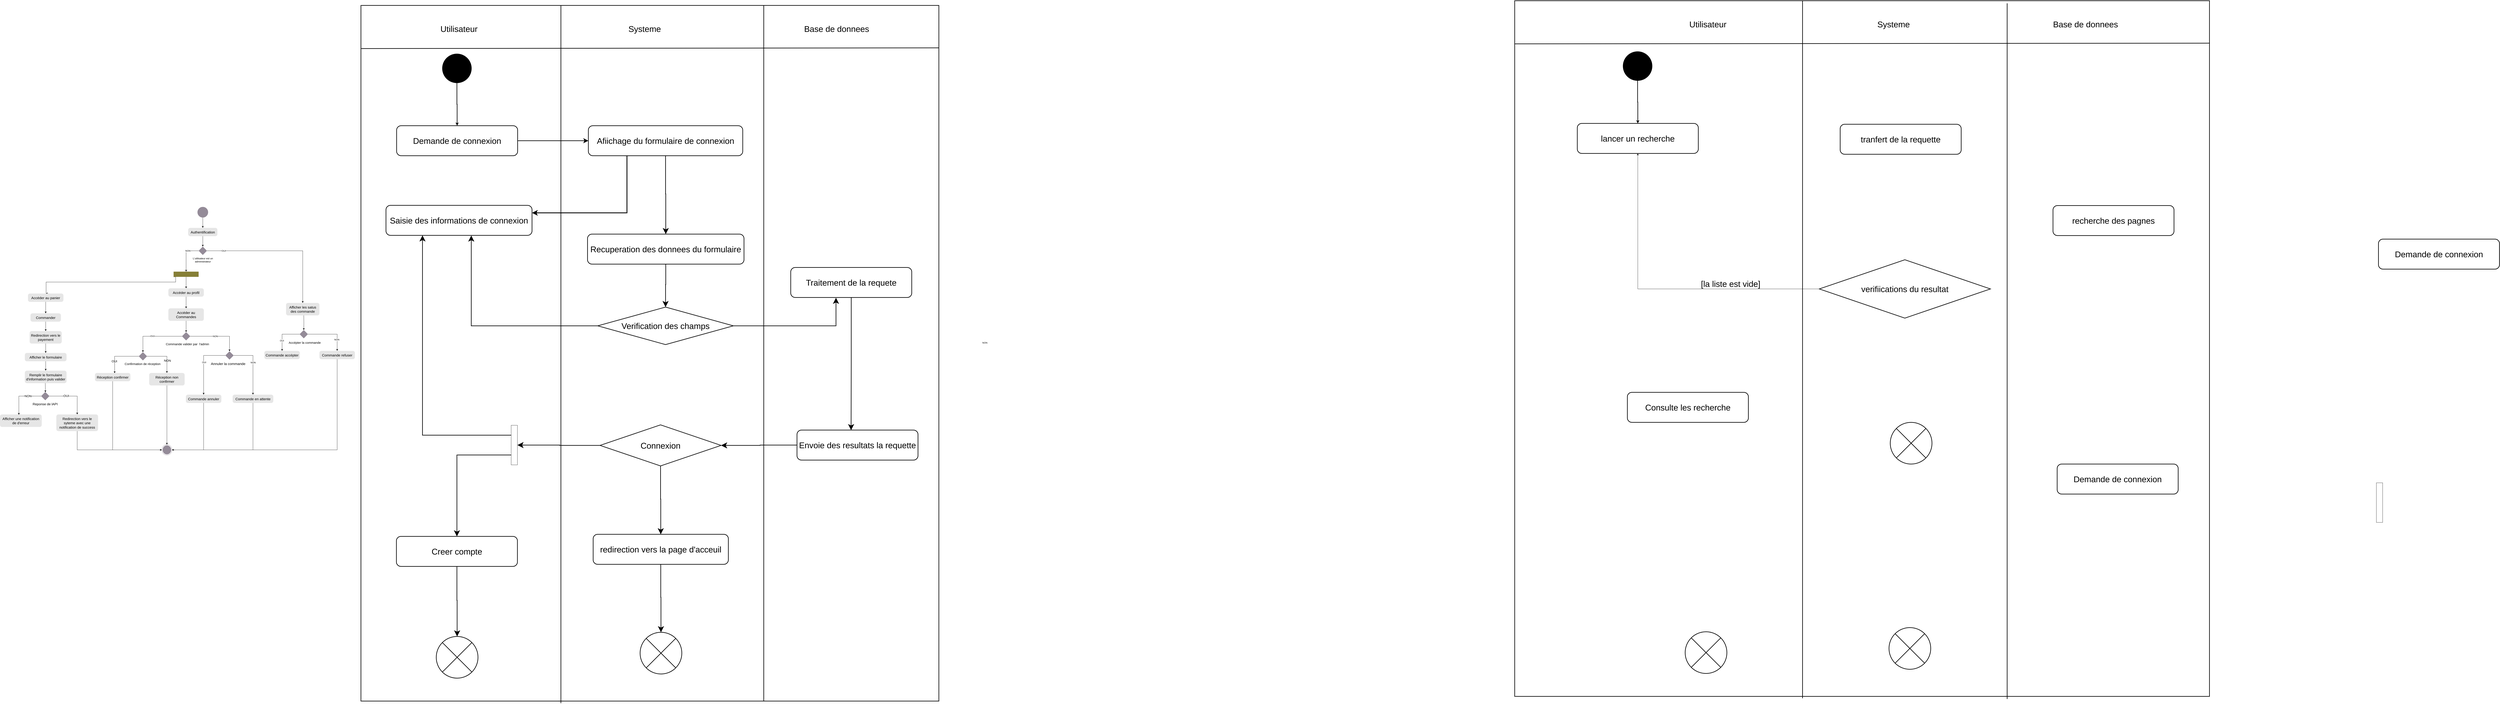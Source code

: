<mxfile version="21.6.9" type="github">
  <diagram name="Page-1" id="dtMkvV5HG_kAokSsGvkS">
    <mxGraphModel dx="9886" dy="3443" grid="1" gridSize="10" guides="1" tooltips="1" connect="1" arrows="1" fold="1" page="1" pageScale="1" pageWidth="827" pageHeight="1169" math="0" shadow="0">
      <root>
        <mxCell id="0" />
        <mxCell id="1" parent="0" />
        <mxCell id="PqpOmXqPzJoeUcGZdCaw-75" value="" style="rounded=0;whiteSpace=wrap;html=1;strokeWidth=3;" vertex="1" parent="1">
          <mxGeometry x="1890" y="-1072.5" width="3330" height="3337" as="geometry" />
        </mxCell>
        <mxCell id="SN-OoBPxkU3_RAz1DeaD-6" style="edgeStyle=orthogonalEdgeStyle;rounded=0;orthogonalLoop=1;jettySize=auto;html=1;entryX=0.5;entryY=0;entryDx=0;entryDy=0;" parent="1" source="SN-OoBPxkU3_RAz1DeaD-1" target="SN-OoBPxkU3_RAz1DeaD-2" edge="1">
          <mxGeometry relative="1" as="geometry" />
        </mxCell>
        <mxCell id="SN-OoBPxkU3_RAz1DeaD-1" value="" style="ellipse;fillColor=strokeColor;html=1;strokeColor=#948b98;" parent="1" vertex="1">
          <mxGeometry x="-4423" y="-83" width="50" height="50" as="geometry" />
        </mxCell>
        <mxCell id="SN-OoBPxkU3_RAz1DeaD-7" style="edgeStyle=orthogonalEdgeStyle;rounded=0;orthogonalLoop=1;jettySize=auto;html=1;exitX=0.5;exitY=1;exitDx=0;exitDy=0;entryX=0.5;entryY=0;entryDx=0;entryDy=0;" parent="1" source="SN-OoBPxkU3_RAz1DeaD-2" target="SN-OoBPxkU3_RAz1DeaD-3" edge="1">
          <mxGeometry relative="1" as="geometry" />
        </mxCell>
        <mxCell id="SN-OoBPxkU3_RAz1DeaD-2" value="&lt;font style=&quot;font-size: 17px;&quot;&gt;Authentification&lt;/font&gt;" style="html=1;align=center;verticalAlign=top;rounded=1;absoluteArcSize=1;arcSize=20;dashed=0;whiteSpace=wrap;flipV=0;flipH=1;spacingTop=5;fontSize=17;fontStyle=0;fillColor=#E6E6E6;strokeColor=none;" parent="1" vertex="1">
          <mxGeometry x="-4468" y="17" width="140" height="40" as="geometry" />
        </mxCell>
        <mxCell id="SN-OoBPxkU3_RAz1DeaD-5" style="edgeStyle=orthogonalEdgeStyle;rounded=0;orthogonalLoop=1;jettySize=auto;html=1;exitX=1;exitY=0.5;exitDx=0;exitDy=0;entryX=0.5;entryY=0;entryDx=0;entryDy=0;" parent="1" source="SN-OoBPxkU3_RAz1DeaD-3" target="SN-OoBPxkU3_RAz1DeaD-4" edge="1">
          <mxGeometry relative="1" as="geometry">
            <Array as="points">
              <mxPoint x="-3919" y="127" />
            </Array>
          </mxGeometry>
        </mxCell>
        <mxCell id="SN-OoBPxkU3_RAz1DeaD-85" value="OUI" style="edgeLabel;html=1;align=center;verticalAlign=middle;resizable=0;points=[];" parent="SN-OoBPxkU3_RAz1DeaD-5" vertex="1" connectable="0">
          <mxGeometry x="-0.774" relative="1" as="geometry">
            <mxPoint as="offset" />
          </mxGeometry>
        </mxCell>
        <mxCell id="SN-OoBPxkU3_RAz1DeaD-9" style="edgeStyle=orthogonalEdgeStyle;rounded=0;orthogonalLoop=1;jettySize=auto;html=1;exitX=0;exitY=0.5;exitDx=0;exitDy=0;entryX=0.5;entryY=0;entryDx=0;entryDy=0;" parent="1" source="SN-OoBPxkU3_RAz1DeaD-3" target="SN-OoBPxkU3_RAz1DeaD-8" edge="1">
          <mxGeometry relative="1" as="geometry" />
        </mxCell>
        <mxCell id="SN-OoBPxkU3_RAz1DeaD-86" value="NON" style="edgeLabel;html=1;align=center;verticalAlign=middle;resizable=0;points=[];" parent="SN-OoBPxkU3_RAz1DeaD-9" vertex="1" connectable="0">
          <mxGeometry x="-0.345" relative="1" as="geometry">
            <mxPoint as="offset" />
          </mxGeometry>
        </mxCell>
        <mxCell id="SN-OoBPxkU3_RAz1DeaD-3" value="" style="rhombus;fillColor=#948b98;strokeColor=none;" parent="1" vertex="1">
          <mxGeometry x="-4418" y="107" width="40" height="40" as="geometry" />
        </mxCell>
        <mxCell id="SN-OoBPxkU3_RAz1DeaD-4" value="&lt;font style=&quot;font-size: 17px;&quot;&gt;Afficher les satus des commande&lt;/font&gt;" style="html=1;align=center;verticalAlign=top;rounded=1;absoluteArcSize=1;arcSize=20;dashed=0;whiteSpace=wrap;flipV=0;flipH=1;spacingTop=5;fontSize=17;fontStyle=0;fillColor=#E6E6E6;strokeColor=none;" parent="1" vertex="1">
          <mxGeometry x="-3999" y="377" width="160" height="60" as="geometry" />
        </mxCell>
        <mxCell id="SN-OoBPxkU3_RAz1DeaD-14" style="edgeStyle=orthogonalEdgeStyle;rounded=0;orthogonalLoop=1;jettySize=auto;html=1;exitX=0;exitY=1;exitDx=0;exitDy=0;" parent="1" source="SN-OoBPxkU3_RAz1DeaD-8" edge="1">
          <mxGeometry relative="1" as="geometry">
            <mxPoint x="-5150" y="332" as="targetPoint" />
            <mxPoint x="-4640.76" y="251.475" as="sourcePoint" />
            <Array as="points">
              <mxPoint x="-4528" y="252" />
              <mxPoint x="-4528" y="277" />
              <mxPoint x="-5149" y="277" />
              <mxPoint x="-5149" y="332" />
            </Array>
          </mxGeometry>
        </mxCell>
        <mxCell id="SN-OoBPxkU3_RAz1DeaD-49" style="edgeStyle=orthogonalEdgeStyle;rounded=0;orthogonalLoop=1;jettySize=auto;html=1;exitX=0.5;exitY=1;exitDx=0;exitDy=0;" parent="1" source="SN-OoBPxkU3_RAz1DeaD-8" target="SN-OoBPxkU3_RAz1DeaD-24" edge="1">
          <mxGeometry relative="1" as="geometry" />
        </mxCell>
        <mxCell id="SN-OoBPxkU3_RAz1DeaD-8" value="" style="rounded=0;whiteSpace=wrap;html=1;fillColor=#867f37;strokeColor=none;" parent="1" vertex="1">
          <mxGeometry x="-4538" y="227" width="120" height="25" as="geometry" />
        </mxCell>
        <mxCell id="SN-OoBPxkU3_RAz1DeaD-13" value="L&#39;utilisateur est un&lt;br&gt;administrateur" style="text;html=1;align=center;verticalAlign=middle;resizable=0;points=[];autosize=1;strokeColor=none;fillColor=none;" parent="1" vertex="1">
          <mxGeometry x="-4458" y="151" width="120" height="40" as="geometry" />
        </mxCell>
        <mxCell id="SN-OoBPxkU3_RAz1DeaD-42" style="edgeStyle=orthogonalEdgeStyle;rounded=0;orthogonalLoop=1;jettySize=auto;html=1;exitX=0.5;exitY=1;exitDx=0;exitDy=0;entryX=0.5;entryY=0;entryDx=0;entryDy=0;" parent="1" source="SN-OoBPxkU3_RAz1DeaD-15" target="SN-OoBPxkU3_RAz1DeaD-16" edge="1">
          <mxGeometry relative="1" as="geometry" />
        </mxCell>
        <mxCell id="SN-OoBPxkU3_RAz1DeaD-15" value="&lt;font style=&quot;font-size: 17px;&quot;&gt;Acc&lt;/font&gt;éder au panier" style="html=1;align=center;verticalAlign=top;rounded=1;absoluteArcSize=1;arcSize=20;dashed=0;whiteSpace=wrap;flipV=0;flipH=1;spacingTop=5;fontSize=17;fontStyle=0;fillColor=#E6E6E6;strokeColor=none;" parent="1" vertex="1">
          <mxGeometry x="-5236" y="332" width="170" height="40" as="geometry" />
        </mxCell>
        <mxCell id="SN-OoBPxkU3_RAz1DeaD-43" style="edgeStyle=orthogonalEdgeStyle;rounded=0;orthogonalLoop=1;jettySize=auto;html=1;exitX=0.5;exitY=1;exitDx=0;exitDy=0;entryX=0.5;entryY=0;entryDx=0;entryDy=0;" parent="1" source="SN-OoBPxkU3_RAz1DeaD-16" target="SN-OoBPxkU3_RAz1DeaD-17" edge="1">
          <mxGeometry relative="1" as="geometry" />
        </mxCell>
        <mxCell id="SN-OoBPxkU3_RAz1DeaD-16" value="Commander" style="html=1;align=center;verticalAlign=top;rounded=1;absoluteArcSize=1;arcSize=20;dashed=0;whiteSpace=wrap;flipV=0;flipH=1;spacingTop=5;fontSize=17;fontStyle=0;fillColor=#E6E6E6;strokeColor=none;" parent="1" vertex="1">
          <mxGeometry x="-5224" y="427" width="146" height="40" as="geometry" />
        </mxCell>
        <mxCell id="SN-OoBPxkU3_RAz1DeaD-44" style="edgeStyle=orthogonalEdgeStyle;rounded=0;orthogonalLoop=1;jettySize=auto;html=1;exitX=0.5;exitY=1;exitDx=0;exitDy=0;entryX=0.5;entryY=0;entryDx=0;entryDy=0;" parent="1" source="SN-OoBPxkU3_RAz1DeaD-17" target="SN-OoBPxkU3_RAz1DeaD-18" edge="1">
          <mxGeometry relative="1" as="geometry" />
        </mxCell>
        <mxCell id="SN-OoBPxkU3_RAz1DeaD-17" value="Redirection vers le payement" style="html=1;align=center;verticalAlign=top;rounded=1;absoluteArcSize=1;arcSize=20;dashed=0;whiteSpace=wrap;flipV=0;flipH=1;spacingTop=5;fontSize=17;fontStyle=0;fillColor=#E6E6E6;strokeColor=none;" parent="1" vertex="1">
          <mxGeometry x="-5228" y="512" width="154" height="60" as="geometry" />
        </mxCell>
        <mxCell id="SN-OoBPxkU3_RAz1DeaD-45" style="edgeStyle=orthogonalEdgeStyle;rounded=0;orthogonalLoop=1;jettySize=auto;html=1;exitX=0.5;exitY=1;exitDx=0;exitDy=0;entryX=0.5;entryY=0;entryDx=0;entryDy=0;" parent="1" source="SN-OoBPxkU3_RAz1DeaD-18" target="SN-OoBPxkU3_RAz1DeaD-19" edge="1">
          <mxGeometry relative="1" as="geometry" />
        </mxCell>
        <mxCell id="SN-OoBPxkU3_RAz1DeaD-18" value="Afficher le formulaire" style="html=1;align=center;verticalAlign=top;rounded=1;absoluteArcSize=1;arcSize=20;dashed=0;whiteSpace=wrap;flipV=0;flipH=1;spacingTop=5;fontSize=17;fontStyle=0;fillColor=#E6E6E6;strokeColor=none;" parent="1" vertex="1">
          <mxGeometry x="-5251" y="617" width="200" height="40" as="geometry" />
        </mxCell>
        <mxCell id="SN-OoBPxkU3_RAz1DeaD-46" style="edgeStyle=orthogonalEdgeStyle;rounded=0;orthogonalLoop=1;jettySize=auto;html=1;exitX=0.5;exitY=1;exitDx=0;exitDy=0;" parent="1" edge="1">
          <mxGeometry relative="1" as="geometry">
            <mxPoint x="-5152.545" y="805.394" as="targetPoint" />
            <mxPoint x="-5153" y="762" as="sourcePoint" />
          </mxGeometry>
        </mxCell>
        <mxCell id="SN-OoBPxkU3_RAz1DeaD-19" value="Remplir le formulaire d&#39;information puis valider" style="html=1;align=center;verticalAlign=top;rounded=1;absoluteArcSize=1;arcSize=20;dashed=0;whiteSpace=wrap;flipV=0;flipH=1;spacingTop=5;fontSize=17;fontStyle=0;fillColor=#E6E6E6;strokeColor=none;" parent="1" vertex="1">
          <mxGeometry x="-5251" y="702" width="200" height="60" as="geometry" />
        </mxCell>
        <mxCell id="SN-OoBPxkU3_RAz1DeaD-20" value="Afficher une notification de d&#39;erreur" style="html=1;align=center;verticalAlign=top;rounded=1;absoluteArcSize=1;arcSize=20;dashed=0;whiteSpace=wrap;flipV=0;flipH=1;spacingTop=5;fontSize=17;fontStyle=0;fillColor=#E6E6E6;strokeColor=none;" parent="1" vertex="1">
          <mxGeometry x="-5370" y="912" width="200" height="60" as="geometry" />
        </mxCell>
        <mxCell id="SN-OoBPxkU3_RAz1DeaD-47" style="edgeStyle=orthogonalEdgeStyle;rounded=0;orthogonalLoop=1;jettySize=auto;html=1;exitX=0;exitY=0.5;exitDx=0;exitDy=0;entryX=0.548;entryY=0.028;entryDx=0;entryDy=0;entryPerimeter=0;" parent="1" source="SN-OoBPxkU3_RAz1DeaD-21" target="SN-OoBPxkU3_RAz1DeaD-20" edge="1">
          <mxGeometry relative="1" as="geometry" />
        </mxCell>
        <mxCell id="SN-OoBPxkU3_RAz1DeaD-48" style="edgeStyle=orthogonalEdgeStyle;rounded=0;orthogonalLoop=1;jettySize=auto;html=1;exitX=1;exitY=0.5;exitDx=0;exitDy=0;entryX=0.5;entryY=0;entryDx=0;entryDy=0;" parent="1" source="SN-OoBPxkU3_RAz1DeaD-21" target="SN-OoBPxkU3_RAz1DeaD-22" edge="1">
          <mxGeometry relative="1" as="geometry" />
        </mxCell>
        <mxCell id="SN-OoBPxkU3_RAz1DeaD-73" value="&lt;font style=&quot;font-size: 15px;&quot;&gt;OUI&lt;/font&gt;" style="edgeLabel;html=1;align=center;verticalAlign=middle;resizable=0;points=[];" parent="SN-OoBPxkU3_RAz1DeaD-48" vertex="1" connectable="0">
          <mxGeometry x="-0.298" y="3" relative="1" as="geometry">
            <mxPoint x="2" y="1" as="offset" />
          </mxGeometry>
        </mxCell>
        <mxCell id="SN-OoBPxkU3_RAz1DeaD-74" value="&lt;span style=&quot;font-size: 15px;&quot;&gt;NON&lt;/span&gt;" style="edgeLabel;html=1;align=center;verticalAlign=middle;resizable=0;points=[];" parent="SN-OoBPxkU3_RAz1DeaD-48" vertex="1" connectable="0">
          <mxGeometry x="-0.298" y="3" relative="1" as="geometry">
            <mxPoint x="-181" y="2" as="offset" />
          </mxGeometry>
        </mxCell>
        <mxCell id="SN-OoBPxkU3_RAz1DeaD-76" value="&lt;font style=&quot;font-size: 15px;&quot;&gt;OUI&lt;/font&gt;" style="edgeLabel;html=1;align=center;verticalAlign=middle;resizable=0;points=[];" parent="SN-OoBPxkU3_RAz1DeaD-48" vertex="1" connectable="0">
          <mxGeometry x="-0.298" y="3" relative="1" as="geometry">
            <mxPoint x="233" y="-165" as="offset" />
          </mxGeometry>
        </mxCell>
        <mxCell id="SN-OoBPxkU3_RAz1DeaD-77" value="&lt;font style=&quot;font-size: 15px;&quot;&gt;NON&lt;/font&gt;" style="edgeLabel;html=1;align=center;verticalAlign=middle;resizable=0;points=[];" parent="SN-OoBPxkU3_RAz1DeaD-48" vertex="1" connectable="0">
          <mxGeometry x="-0.298" y="3" relative="1" as="geometry">
            <mxPoint x="487" y="-168" as="offset" />
          </mxGeometry>
        </mxCell>
        <mxCell id="SN-OoBPxkU3_RAz1DeaD-21" value="" style="rhombus;fillColor=#948b98;strokeColor=none;" parent="1" vertex="1">
          <mxGeometry x="-5173" y="804" width="40" height="40" as="geometry" />
        </mxCell>
        <mxCell id="SN-OoBPxkU3_RAz1DeaD-71" style="edgeStyle=orthogonalEdgeStyle;rounded=0;orthogonalLoop=1;jettySize=auto;html=1;exitX=0.5;exitY=1;exitDx=0;exitDy=0;entryX=0;entryY=0.5;entryDx=0;entryDy=0;" parent="1" source="SN-OoBPxkU3_RAz1DeaD-22" target="SN-OoBPxkU3_RAz1DeaD-62" edge="1">
          <mxGeometry relative="1" as="geometry" />
        </mxCell>
        <mxCell id="SN-OoBPxkU3_RAz1DeaD-22" value="Redirection vers le syteme avec une notification de success" style="html=1;align=center;verticalAlign=top;rounded=1;absoluteArcSize=1;arcSize=20;dashed=0;whiteSpace=wrap;flipV=0;flipH=1;spacingTop=5;fontSize=17;fontStyle=0;fillColor=#E6E6E6;strokeColor=none;" parent="1" vertex="1">
          <mxGeometry x="-5100" y="912" width="200" height="80" as="geometry" />
        </mxCell>
        <mxCell id="SN-OoBPxkU3_RAz1DeaD-50" style="edgeStyle=orthogonalEdgeStyle;rounded=0;orthogonalLoop=1;jettySize=auto;html=1;exitX=0.5;exitY=1;exitDx=0;exitDy=0;entryX=0.5;entryY=0;entryDx=0;entryDy=0;" parent="1" source="SN-OoBPxkU3_RAz1DeaD-24" target="SN-OoBPxkU3_RAz1DeaD-26" edge="1">
          <mxGeometry relative="1" as="geometry" />
        </mxCell>
        <mxCell id="SN-OoBPxkU3_RAz1DeaD-24" value="&lt;font style=&quot;font-size: 17px;&quot;&gt;Acc&lt;/font&gt;éder au profil" style="html=1;align=center;verticalAlign=top;rounded=1;absoluteArcSize=1;arcSize=20;dashed=0;whiteSpace=wrap;flipV=0;flipH=1;spacingTop=5;fontSize=17;fontStyle=0;fillColor=#E6E6E6;strokeColor=none;" parent="1" vertex="1">
          <mxGeometry x="-4563" y="307" width="170" height="40" as="geometry" />
        </mxCell>
        <mxCell id="SN-OoBPxkU3_RAz1DeaD-51" style="edgeStyle=orthogonalEdgeStyle;rounded=0;orthogonalLoop=1;jettySize=auto;html=1;exitX=0.5;exitY=1;exitDx=0;exitDy=0;entryX=0.5;entryY=0;entryDx=0;entryDy=0;" parent="1" source="SN-OoBPxkU3_RAz1DeaD-26" target="SN-OoBPxkU3_RAz1DeaD-27" edge="1">
          <mxGeometry relative="1" as="geometry" />
        </mxCell>
        <mxCell id="SN-OoBPxkU3_RAz1DeaD-26" value="&lt;font style=&quot;font-size: 17px;&quot;&gt;Acc&lt;/font&gt;éder au Commandes" style="html=1;align=center;verticalAlign=top;rounded=1;absoluteArcSize=1;arcSize=20;dashed=0;whiteSpace=wrap;flipV=0;flipH=1;spacingTop=5;fontSize=17;fontStyle=0;fillColor=#E6E6E6;strokeColor=none;" parent="1" vertex="1">
          <mxGeometry x="-4563" y="403" width="170" height="60" as="geometry" />
        </mxCell>
        <mxCell id="SN-OoBPxkU3_RAz1DeaD-52" style="edgeStyle=orthogonalEdgeStyle;rounded=0;orthogonalLoop=1;jettySize=auto;html=1;exitX=0;exitY=0.5;exitDx=0;exitDy=0;entryX=0.5;entryY=0;entryDx=0;entryDy=0;" parent="1" source="SN-OoBPxkU3_RAz1DeaD-27" target="SN-OoBPxkU3_RAz1DeaD-28" edge="1">
          <mxGeometry relative="1" as="geometry" />
        </mxCell>
        <mxCell id="SN-OoBPxkU3_RAz1DeaD-83" value="OUI" style="edgeLabel;html=1;align=center;verticalAlign=middle;resizable=0;points=[];" parent="SN-OoBPxkU3_RAz1DeaD-52" vertex="1" connectable="0">
          <mxGeometry x="0.188" y="-3" relative="1" as="geometry">
            <mxPoint x="14" y="2" as="offset" />
          </mxGeometry>
        </mxCell>
        <mxCell id="SN-OoBPxkU3_RAz1DeaD-53" style="edgeStyle=orthogonalEdgeStyle;rounded=0;orthogonalLoop=1;jettySize=auto;html=1;exitX=1;exitY=0.5;exitDx=0;exitDy=0;entryX=0.5;entryY=0;entryDx=0;entryDy=0;" parent="1" source="SN-OoBPxkU3_RAz1DeaD-27" target="SN-OoBPxkU3_RAz1DeaD-29" edge="1">
          <mxGeometry relative="1" as="geometry" />
        </mxCell>
        <mxCell id="SN-OoBPxkU3_RAz1DeaD-84" value="NON" style="edgeLabel;html=1;align=center;verticalAlign=middle;resizable=0;points=[];" parent="SN-OoBPxkU3_RAz1DeaD-53" vertex="1" connectable="0">
          <mxGeometry x="-0.08" relative="1" as="geometry">
            <mxPoint as="offset" />
          </mxGeometry>
        </mxCell>
        <mxCell id="SN-OoBPxkU3_RAz1DeaD-27" value="" style="rhombus;fillColor=#948b98;strokeColor=none;" parent="1" vertex="1">
          <mxGeometry x="-4498" y="517" width="40" height="40" as="geometry" />
        </mxCell>
        <mxCell id="SN-OoBPxkU3_RAz1DeaD-54" style="edgeStyle=orthogonalEdgeStyle;rounded=0;orthogonalLoop=1;jettySize=auto;html=1;exitX=0;exitY=0.5;exitDx=0;exitDy=0;entryX=0.444;entryY=0.025;entryDx=0;entryDy=0;entryPerimeter=0;" parent="1" source="SN-OoBPxkU3_RAz1DeaD-28" target="SN-OoBPxkU3_RAz1DeaD-31" edge="1">
          <mxGeometry relative="1" as="geometry" />
        </mxCell>
        <mxCell id="SN-OoBPxkU3_RAz1DeaD-55" style="edgeStyle=orthogonalEdgeStyle;rounded=0;orthogonalLoop=1;jettySize=auto;html=1;exitX=1;exitY=0.5;exitDx=0;exitDy=0;entryX=0.5;entryY=0;entryDx=0;entryDy=0;" parent="1" source="SN-OoBPxkU3_RAz1DeaD-28" target="SN-OoBPxkU3_RAz1DeaD-30" edge="1">
          <mxGeometry relative="1" as="geometry" />
        </mxCell>
        <mxCell id="SN-OoBPxkU3_RAz1DeaD-28" value="" style="rhombus;fillColor=#948b98;strokeColor=none;" parent="1" vertex="1">
          <mxGeometry x="-4705" y="613" width="40" height="40" as="geometry" />
        </mxCell>
        <mxCell id="SN-OoBPxkU3_RAz1DeaD-56" style="edgeStyle=orthogonalEdgeStyle;rounded=0;orthogonalLoop=1;jettySize=auto;html=1;exitX=0;exitY=0.5;exitDx=0;exitDy=0;" parent="1" source="SN-OoBPxkU3_RAz1DeaD-29" target="SN-OoBPxkU3_RAz1DeaD-32" edge="1">
          <mxGeometry relative="1" as="geometry" />
        </mxCell>
        <mxCell id="SN-OoBPxkU3_RAz1DeaD-80" value="OUI" style="edgeLabel;html=1;align=center;verticalAlign=middle;resizable=0;points=[];" parent="SN-OoBPxkU3_RAz1DeaD-56" vertex="1" connectable="0">
          <mxGeometry x="-0.149" y="1" relative="1" as="geometry">
            <mxPoint x="1" y="13" as="offset" />
          </mxGeometry>
        </mxCell>
        <mxCell id="SN-OoBPxkU3_RAz1DeaD-57" style="edgeStyle=orthogonalEdgeStyle;rounded=0;orthogonalLoop=1;jettySize=auto;html=1;exitX=1;exitY=0.5;exitDx=0;exitDy=0;entryX=0.5;entryY=0;entryDx=0;entryDy=0;" parent="1" source="SN-OoBPxkU3_RAz1DeaD-29" target="SN-OoBPxkU3_RAz1DeaD-33" edge="1">
          <mxGeometry relative="1" as="geometry" />
        </mxCell>
        <mxCell id="SN-OoBPxkU3_RAz1DeaD-81" value="NON" style="edgeLabel;html=1;align=center;verticalAlign=middle;resizable=0;points=[];" parent="SN-OoBPxkU3_RAz1DeaD-57" vertex="1" connectable="0">
          <mxGeometry x="-0.102" relative="1" as="geometry">
            <mxPoint as="offset" />
          </mxGeometry>
        </mxCell>
        <mxCell id="SN-OoBPxkU3_RAz1DeaD-29" value="" style="rhombus;fillColor=#948b98;strokeColor=none;" parent="1" vertex="1">
          <mxGeometry x="-4290" y="609" width="40" height="40" as="geometry" />
        </mxCell>
        <mxCell id="SN-OoBPxkU3_RAz1DeaD-69" style="edgeStyle=orthogonalEdgeStyle;rounded=0;orthogonalLoop=1;jettySize=auto;html=1;exitX=0.5;exitY=1;exitDx=0;exitDy=0;entryX=0.5;entryY=0;entryDx=0;entryDy=0;" parent="1" source="SN-OoBPxkU3_RAz1DeaD-30" target="SN-OoBPxkU3_RAz1DeaD-62" edge="1">
          <mxGeometry relative="1" as="geometry" />
        </mxCell>
        <mxCell id="SN-OoBPxkU3_RAz1DeaD-30" value="Réception non confirmer" style="html=1;align=center;verticalAlign=top;rounded=1;absoluteArcSize=1;arcSize=20;dashed=0;whiteSpace=wrap;flipV=0;flipH=1;spacingTop=5;fontSize=17;fontStyle=0;fillColor=#E6E6E6;strokeColor=none;" parent="1" vertex="1">
          <mxGeometry x="-4655" y="713" width="170" height="60" as="geometry" />
        </mxCell>
        <mxCell id="SN-OoBPxkU3_RAz1DeaD-70" style="edgeStyle=orthogonalEdgeStyle;rounded=0;orthogonalLoop=1;jettySize=auto;html=1;exitX=0.5;exitY=1;exitDx=0;exitDy=0;entryX=0;entryY=0.5;entryDx=0;entryDy=0;" parent="1" source="SN-OoBPxkU3_RAz1DeaD-31" target="SN-OoBPxkU3_RAz1DeaD-62" edge="1">
          <mxGeometry relative="1" as="geometry" />
        </mxCell>
        <mxCell id="SN-OoBPxkU3_RAz1DeaD-31" value="Réception confirmer" style="html=1;align=center;verticalAlign=top;rounded=1;absoluteArcSize=1;arcSize=20;dashed=0;whiteSpace=wrap;flipV=0;flipH=1;spacingTop=5;fontSize=17;fontStyle=0;fillColor=#E6E6E6;strokeColor=none;" parent="1" vertex="1">
          <mxGeometry x="-4915" y="713" width="170" height="40" as="geometry" />
        </mxCell>
        <mxCell id="SN-OoBPxkU3_RAz1DeaD-64" style="edgeStyle=orthogonalEdgeStyle;rounded=0;orthogonalLoop=1;jettySize=auto;html=1;exitX=0.5;exitY=1;exitDx=0;exitDy=0;entryX=1;entryY=0.5;entryDx=0;entryDy=0;" parent="1" source="SN-OoBPxkU3_RAz1DeaD-32" target="SN-OoBPxkU3_RAz1DeaD-62" edge="1">
          <mxGeometry relative="1" as="geometry" />
        </mxCell>
        <mxCell id="SN-OoBPxkU3_RAz1DeaD-32" value="Commande annuler" style="html=1;align=center;verticalAlign=top;rounded=1;absoluteArcSize=1;arcSize=20;dashed=0;whiteSpace=wrap;flipV=0;flipH=1;spacingTop=5;fontSize=17;fontStyle=0;fillColor=#E6E6E6;strokeColor=none;" parent="1" vertex="1">
          <mxGeometry x="-4479" y="817" width="170" height="40" as="geometry" />
        </mxCell>
        <mxCell id="SN-OoBPxkU3_RAz1DeaD-63" style="edgeStyle=orthogonalEdgeStyle;rounded=0;orthogonalLoop=1;jettySize=auto;html=1;exitX=0.5;exitY=1;exitDx=0;exitDy=0;entryX=1;entryY=0.5;entryDx=0;entryDy=0;" parent="1" source="SN-OoBPxkU3_RAz1DeaD-33" target="SN-OoBPxkU3_RAz1DeaD-62" edge="1">
          <mxGeometry relative="1" as="geometry" />
        </mxCell>
        <mxCell id="SN-OoBPxkU3_RAz1DeaD-33" value="Commande en attente" style="html=1;align=center;verticalAlign=top;rounded=1;absoluteArcSize=1;arcSize=20;dashed=0;whiteSpace=wrap;flipV=0;flipH=1;spacingTop=5;fontSize=17;fontStyle=0;fillColor=#E6E6E6;strokeColor=none;" parent="1" vertex="1">
          <mxGeometry x="-4255" y="817" width="195" height="40" as="geometry" />
        </mxCell>
        <mxCell id="SN-OoBPxkU3_RAz1DeaD-59" style="edgeStyle=orthogonalEdgeStyle;rounded=0;orthogonalLoop=1;jettySize=auto;html=1;exitX=0.5;exitY=1;exitDx=0;exitDy=0;entryX=0.5;entryY=0;entryDx=0;entryDy=0;" parent="1" target="SN-OoBPxkU3_RAz1DeaD-37" edge="1">
          <mxGeometry relative="1" as="geometry">
            <mxPoint x="-3914" y="437" as="sourcePoint" />
          </mxGeometry>
        </mxCell>
        <mxCell id="SN-OoBPxkU3_RAz1DeaD-60" style="edgeStyle=orthogonalEdgeStyle;rounded=0;orthogonalLoop=1;jettySize=auto;html=1;exitX=0;exitY=0.5;exitDx=0;exitDy=0;" parent="1" source="SN-OoBPxkU3_RAz1DeaD-37" target="SN-OoBPxkU3_RAz1DeaD-38" edge="1">
          <mxGeometry relative="1" as="geometry" />
        </mxCell>
        <mxCell id="SN-OoBPxkU3_RAz1DeaD-89" value="OUI" style="edgeLabel;html=1;align=center;verticalAlign=middle;resizable=0;points=[];" parent="SN-OoBPxkU3_RAz1DeaD-60" vertex="1" connectable="0">
          <mxGeometry x="0.404" y="-1" relative="1" as="geometry">
            <mxPoint as="offset" />
          </mxGeometry>
        </mxCell>
        <mxCell id="SN-OoBPxkU3_RAz1DeaD-61" style="edgeStyle=orthogonalEdgeStyle;rounded=0;orthogonalLoop=1;jettySize=auto;html=1;exitX=1;exitY=0.5;exitDx=0;exitDy=0;entryX=0.5;entryY=0;entryDx=0;entryDy=0;" parent="1" source="SN-OoBPxkU3_RAz1DeaD-37" target="SN-OoBPxkU3_RAz1DeaD-40" edge="1">
          <mxGeometry relative="1" as="geometry" />
        </mxCell>
        <mxCell id="SN-OoBPxkU3_RAz1DeaD-88" value="NON" style="edgeLabel;html=1;align=center;verticalAlign=middle;resizable=0;points=[];" parent="SN-OoBPxkU3_RAz1DeaD-61" vertex="1" connectable="0">
          <mxGeometry x="0.504" y="-2" relative="1" as="geometry">
            <mxPoint as="offset" />
          </mxGeometry>
        </mxCell>
        <mxCell id="PqpOmXqPzJoeUcGZdCaw-41" value="NON" style="edgeLabel;html=1;align=center;verticalAlign=middle;resizable=0;points=[];" vertex="1" connectable="0" parent="SN-OoBPxkU3_RAz1DeaD-61">
          <mxGeometry x="0.504" y="-2" relative="1" as="geometry">
            <mxPoint x="3106" y="15" as="offset" />
          </mxGeometry>
        </mxCell>
        <mxCell id="SN-OoBPxkU3_RAz1DeaD-37" value="" style="rhombus;fillColor=#948b98;strokeColor=none;" parent="1" vertex="1">
          <mxGeometry x="-3934" y="507" width="40" height="40" as="geometry" />
        </mxCell>
        <mxCell id="SN-OoBPxkU3_RAz1DeaD-38" value="Commande accépter" style="html=1;align=center;verticalAlign=top;rounded=1;absoluteArcSize=1;arcSize=20;dashed=0;whiteSpace=wrap;flipV=0;flipH=1;spacingTop=5;fontSize=17;fontStyle=0;fillColor=#E6E6E6;strokeColor=none;" parent="1" vertex="1">
          <mxGeometry x="-4103" y="607" width="170" height="40" as="geometry" />
        </mxCell>
        <mxCell id="SN-OoBPxkU3_RAz1DeaD-67" style="edgeStyle=orthogonalEdgeStyle;rounded=0;orthogonalLoop=1;jettySize=auto;html=1;exitX=0.5;exitY=1;exitDx=0;exitDy=0;entryX=1;entryY=0.5;entryDx=0;entryDy=0;" parent="1" source="SN-OoBPxkU3_RAz1DeaD-40" target="SN-OoBPxkU3_RAz1DeaD-62" edge="1">
          <mxGeometry relative="1" as="geometry" />
        </mxCell>
        <mxCell id="SN-OoBPxkU3_RAz1DeaD-40" value="Commande refuser" style="html=1;align=center;verticalAlign=top;rounded=1;absoluteArcSize=1;arcSize=20;dashed=0;whiteSpace=wrap;flipV=0;flipH=1;spacingTop=5;fontSize=17;fontStyle=0;fillColor=#E6E6E6;strokeColor=none;" parent="1" vertex="1">
          <mxGeometry x="-3839" y="607" width="170" height="40" as="geometry" />
        </mxCell>
        <mxCell id="SN-OoBPxkU3_RAz1DeaD-62" value="" style="ellipse;html=1;shape=endState;fillColor=strokeColor;strokeColor=#948b98;" parent="1" vertex="1">
          <mxGeometry x="-4594" y="1057" width="48" height="50" as="geometry" />
        </mxCell>
        <mxCell id="SN-OoBPxkU3_RAz1DeaD-72" value="&lt;font style=&quot;font-size: 16px;&quot;&gt;Reponse de lAPI&lt;/font&gt;" style="text;html=1;align=center;verticalAlign=middle;resizable=0;points=[];autosize=1;strokeColor=none;fillColor=none;" parent="1" vertex="1">
          <mxGeometry x="-5224" y="847" width="140" height="30" as="geometry" />
        </mxCell>
        <mxCell id="SN-OoBPxkU3_RAz1DeaD-75" value="&lt;font style=&quot;font-size: 15px;&quot;&gt;Confirmation de réception&lt;/font&gt;" style="text;html=1;align=center;verticalAlign=middle;resizable=0;points=[];autosize=1;strokeColor=none;fillColor=none;" parent="1" vertex="1">
          <mxGeometry x="-4787" y="654" width="200" height="30" as="geometry" />
        </mxCell>
        <mxCell id="SN-OoBPxkU3_RAz1DeaD-79" value="Annuler la commande" style="text;html=1;align=center;verticalAlign=middle;resizable=0;points=[];autosize=1;strokeColor=none;fillColor=none;fontSize=17;" parent="1" vertex="1">
          <mxGeometry x="-4372" y="655" width="190" height="30" as="geometry" />
        </mxCell>
        <mxCell id="SN-OoBPxkU3_RAz1DeaD-82" value="&lt;font style=&quot;font-size: 15px;&quot;&gt;Commande valider par&amp;nbsp; l&#39;admin&lt;/font&gt;" style="text;html=1;align=center;verticalAlign=middle;resizable=0;points=[];autosize=1;strokeColor=none;fillColor=none;" parent="1" vertex="1">
          <mxGeometry x="-4587" y="559" width="230" height="30" as="geometry" />
        </mxCell>
        <mxCell id="SN-OoBPxkU3_RAz1DeaD-87" value="&lt;font style=&quot;font-size: 15px;&quot;&gt;Accépter la commande&lt;/font&gt;" style="text;html=1;align=center;verticalAlign=middle;resizable=0;points=[];autosize=1;strokeColor=none;fillColor=none;" parent="1" vertex="1">
          <mxGeometry x="-4000" y="552" width="180" height="30" as="geometry" />
        </mxCell>
        <mxCell id="PqpOmXqPzJoeUcGZdCaw-1" value="" style="rounded=0;whiteSpace=wrap;html=1;strokeWidth=3;" vertex="1" parent="1">
          <mxGeometry x="-3640" y="-1050" width="2770" height="3337" as="geometry" />
        </mxCell>
        <mxCell id="PqpOmXqPzJoeUcGZdCaw-2" value="" style="endArrow=none;html=1;rounded=0;exitX=0;exitY=0.062;exitDx=0;exitDy=0;exitPerimeter=0;strokeWidth=3;entryX=1;entryY=0.061;entryDx=0;entryDy=0;entryPerimeter=0;" edge="1" parent="1" source="PqpOmXqPzJoeUcGZdCaw-1" target="PqpOmXqPzJoeUcGZdCaw-1">
          <mxGeometry width="50" height="50" relative="1" as="geometry">
            <mxPoint x="-3607.66" y="-868.68" as="sourcePoint" />
            <mxPoint x="-1260" y="-869" as="targetPoint" />
          </mxGeometry>
        </mxCell>
        <mxCell id="PqpOmXqPzJoeUcGZdCaw-3" value="" style="endArrow=none;html=1;rounded=0;exitX=0.346;exitY=1.003;exitDx=0;exitDy=0;entryX=0.346;entryY=0;entryDx=0;entryDy=0;strokeWidth=3;exitPerimeter=0;entryPerimeter=0;" edge="1" parent="1" source="PqpOmXqPzJoeUcGZdCaw-1" target="PqpOmXqPzJoeUcGZdCaw-1">
          <mxGeometry width="50" height="50" relative="1" as="geometry">
            <mxPoint x="-2680.0" y="1167" as="sourcePoint" />
            <mxPoint x="-2680.0" y="-1003" as="targetPoint" />
          </mxGeometry>
        </mxCell>
        <mxCell id="PqpOmXqPzJoeUcGZdCaw-4" value="" style="endArrow=none;html=1;rounded=0;exitX=0.697;exitY=1;exitDx=0;exitDy=0;entryX=0.697;entryY=0;entryDx=0;entryDy=0;strokeWidth=3;exitPerimeter=0;entryPerimeter=0;" edge="1" parent="1" source="PqpOmXqPzJoeUcGZdCaw-1" target="PqpOmXqPzJoeUcGZdCaw-1">
          <mxGeometry width="50" height="50" relative="1" as="geometry">
            <mxPoint x="-1710" y="1157" as="sourcePoint" />
            <mxPoint x="-1710" y="-1013" as="targetPoint" />
          </mxGeometry>
        </mxCell>
        <mxCell id="PqpOmXqPzJoeUcGZdCaw-5" value="&lt;font style=&quot;font-size: 40px;&quot;&gt;Utilisateur&lt;/font&gt;" style="text;html=1;strokeColor=none;fillColor=none;align=center;verticalAlign=middle;whiteSpace=wrap;rounded=0;" vertex="1" parent="1">
          <mxGeometry x="-3380" y="-983" width="420" height="90" as="geometry" />
        </mxCell>
        <mxCell id="PqpOmXqPzJoeUcGZdCaw-6" value="&lt;font style=&quot;font-size: 40px;&quot;&gt;Systeme&lt;/font&gt;" style="text;html=1;strokeColor=none;fillColor=none;align=center;verticalAlign=middle;whiteSpace=wrap;rounded=0;" vertex="1" parent="1">
          <mxGeometry x="-2490" y="-983" width="420" height="90" as="geometry" />
        </mxCell>
        <mxCell id="PqpOmXqPzJoeUcGZdCaw-7" value="&lt;font style=&quot;font-size: 40px;&quot;&gt;Base de donnees&lt;/font&gt;" style="text;html=1;strokeColor=none;fillColor=none;align=center;verticalAlign=middle;whiteSpace=wrap;rounded=0;" vertex="1" parent="1">
          <mxGeometry x="-1570" y="-983" width="420" height="90" as="geometry" />
        </mxCell>
        <mxCell id="PqpOmXqPzJoeUcGZdCaw-23" style="edgeStyle=orthogonalEdgeStyle;rounded=0;orthogonalLoop=1;jettySize=auto;html=1;exitX=0.5;exitY=1;exitDx=0;exitDy=0;entryX=0.5;entryY=0;entryDx=0;entryDy=0;strokeWidth=3;" edge="1" parent="1" source="PqpOmXqPzJoeUcGZdCaw-8" target="PqpOmXqPzJoeUcGZdCaw-9">
          <mxGeometry relative="1" as="geometry" />
        </mxCell>
        <mxCell id="PqpOmXqPzJoeUcGZdCaw-8" value="" style="ellipse;fillColor=strokeColor;html=1;" vertex="1" parent="1">
          <mxGeometry x="-3250" y="-818" width="140" height="140" as="geometry" />
        </mxCell>
        <mxCell id="PqpOmXqPzJoeUcGZdCaw-24" style="edgeStyle=orthogonalEdgeStyle;rounded=0;orthogonalLoop=1;jettySize=auto;html=1;exitX=1;exitY=0.5;exitDx=0;exitDy=0;strokeWidth=3;endSize=15;targetPerimeterSpacing=0;startSize=14;" edge="1" parent="1" source="PqpOmXqPzJoeUcGZdCaw-9" target="PqpOmXqPzJoeUcGZdCaw-10">
          <mxGeometry relative="1" as="geometry" />
        </mxCell>
        <mxCell id="PqpOmXqPzJoeUcGZdCaw-9" value="&lt;font style=&quot;font-size: 40px;&quot;&gt;Demande de connexion&lt;/font&gt;" style="rounded=1;whiteSpace=wrap;html=1;strokeWidth=3;" vertex="1" parent="1">
          <mxGeometry x="-3469" y="-473" width="580" height="144" as="geometry" />
        </mxCell>
        <mxCell id="PqpOmXqPzJoeUcGZdCaw-25" style="edgeStyle=orthogonalEdgeStyle;rounded=0;orthogonalLoop=1;jettySize=auto;html=1;exitX=0.25;exitY=1;exitDx=0;exitDy=0;entryX=1;entryY=0.25;entryDx=0;entryDy=0;strokeWidth=4;endSize=15;" edge="1" parent="1" source="PqpOmXqPzJoeUcGZdCaw-10" target="PqpOmXqPzJoeUcGZdCaw-11">
          <mxGeometry relative="1" as="geometry" />
        </mxCell>
        <mxCell id="PqpOmXqPzJoeUcGZdCaw-26" style="edgeStyle=orthogonalEdgeStyle;rounded=0;orthogonalLoop=1;jettySize=auto;html=1;exitX=0.5;exitY=1;exitDx=0;exitDy=0;entryX=0.5;entryY=0;entryDx=0;entryDy=0;strokeWidth=3;endSize=20;" edge="1" parent="1" source="PqpOmXqPzJoeUcGZdCaw-10" target="PqpOmXqPzJoeUcGZdCaw-12">
          <mxGeometry relative="1" as="geometry" />
        </mxCell>
        <mxCell id="PqpOmXqPzJoeUcGZdCaw-10" value="&lt;font style=&quot;font-size: 40px;&quot;&gt;Afiichage du formulaire de connexion&lt;/font&gt;" style="rounded=1;whiteSpace=wrap;html=1;strokeWidth=3;" vertex="1" parent="1">
          <mxGeometry x="-2550" y="-473" width="740" height="144" as="geometry" />
        </mxCell>
        <mxCell id="PqpOmXqPzJoeUcGZdCaw-11" value="&lt;font style=&quot;font-size: 40px;&quot;&gt;Saisie des informations de connexion&lt;/font&gt;" style="rounded=1;whiteSpace=wrap;html=1;strokeWidth=3;" vertex="1" parent="1">
          <mxGeometry x="-3520" y="-91" width="700" height="144" as="geometry" />
        </mxCell>
        <mxCell id="PqpOmXqPzJoeUcGZdCaw-27" style="edgeStyle=orthogonalEdgeStyle;rounded=0;orthogonalLoop=1;jettySize=auto;html=1;exitX=0.5;exitY=1;exitDx=0;exitDy=0;strokeWidth=3;endSize=20;" edge="1" parent="1" source="PqpOmXqPzJoeUcGZdCaw-12" target="PqpOmXqPzJoeUcGZdCaw-14">
          <mxGeometry relative="1" as="geometry" />
        </mxCell>
        <mxCell id="PqpOmXqPzJoeUcGZdCaw-12" value="&lt;font style=&quot;font-size: 40px;&quot;&gt;Recuperation des donnees du formulaire&lt;/font&gt;" style="rounded=1;whiteSpace=wrap;html=1;strokeWidth=3;" vertex="1" parent="1">
          <mxGeometry x="-2554" y="47" width="750" height="144" as="geometry" />
        </mxCell>
        <mxCell id="PqpOmXqPzJoeUcGZdCaw-29" style="edgeStyle=orthogonalEdgeStyle;rounded=0;orthogonalLoop=1;jettySize=auto;html=1;exitX=0.5;exitY=1;exitDx=0;exitDy=0;entryX=0.447;entryY=0.004;entryDx=0;entryDy=0;entryPerimeter=0;strokeWidth=3;endSize=20;" edge="1" parent="1" source="PqpOmXqPzJoeUcGZdCaw-13" target="PqpOmXqPzJoeUcGZdCaw-17">
          <mxGeometry relative="1" as="geometry" />
        </mxCell>
        <mxCell id="PqpOmXqPzJoeUcGZdCaw-13" value="&lt;font style=&quot;font-size: 40px;&quot;&gt;Traitement de la requete&lt;/font&gt;" style="rounded=1;whiteSpace=wrap;html=1;strokeWidth=3;" vertex="1" parent="1">
          <mxGeometry x="-1580" y="207" width="580" height="144" as="geometry" />
        </mxCell>
        <mxCell id="PqpOmXqPzJoeUcGZdCaw-28" style="edgeStyle=orthogonalEdgeStyle;rounded=0;orthogonalLoop=1;jettySize=auto;html=1;exitX=1;exitY=0.5;exitDx=0;exitDy=0;entryX=0.374;entryY=1.009;entryDx=0;entryDy=0;entryPerimeter=0;strokeWidth=3;endSize=20;" edge="1" parent="1" source="PqpOmXqPzJoeUcGZdCaw-14" target="PqpOmXqPzJoeUcGZdCaw-13">
          <mxGeometry relative="1" as="geometry" />
        </mxCell>
        <mxCell id="PqpOmXqPzJoeUcGZdCaw-33" style="edgeStyle=orthogonalEdgeStyle;rounded=0;orthogonalLoop=1;jettySize=auto;html=1;exitX=0;exitY=0.5;exitDx=0;exitDy=0;entryX=0.584;entryY=1.005;entryDx=0;entryDy=0;entryPerimeter=0;strokeWidth=3;endSize=20;" edge="1" parent="1" source="PqpOmXqPzJoeUcGZdCaw-14" target="PqpOmXqPzJoeUcGZdCaw-11">
          <mxGeometry relative="1" as="geometry" />
        </mxCell>
        <mxCell id="PqpOmXqPzJoeUcGZdCaw-14" value="&lt;font style=&quot;font-size: 40px;&quot;&gt;Verification des champs&lt;br&gt;&lt;/font&gt;" style="rhombus;whiteSpace=wrap;html=1;strokeWidth=3;" vertex="1" parent="1">
          <mxGeometry x="-2505" y="397" width="650" height="180" as="geometry" />
        </mxCell>
        <mxCell id="PqpOmXqPzJoeUcGZdCaw-30" style="edgeStyle=orthogonalEdgeStyle;rounded=0;orthogonalLoop=1;jettySize=auto;html=1;exitX=0;exitY=0.5;exitDx=0;exitDy=0;entryX=1;entryY=0.5;entryDx=0;entryDy=0;strokeWidth=3;endSize=20;" edge="1" parent="1" source="PqpOmXqPzJoeUcGZdCaw-17" target="PqpOmXqPzJoeUcGZdCaw-18">
          <mxGeometry relative="1" as="geometry" />
        </mxCell>
        <mxCell id="PqpOmXqPzJoeUcGZdCaw-17" value="&lt;font style=&quot;font-size: 40px;&quot;&gt;Envoie des resultats la requette&lt;/font&gt;" style="rounded=1;whiteSpace=wrap;html=1;strokeWidth=3;" vertex="1" parent="1">
          <mxGeometry x="-1550" y="987" width="580" height="144" as="geometry" />
        </mxCell>
        <mxCell id="PqpOmXqPzJoeUcGZdCaw-32" style="edgeStyle=orthogonalEdgeStyle;rounded=0;orthogonalLoop=1;jettySize=auto;html=1;exitX=0.5;exitY=1;exitDx=0;exitDy=0;strokeWidth=3;endSize=20;" edge="1" parent="1" source="PqpOmXqPzJoeUcGZdCaw-18" target="PqpOmXqPzJoeUcGZdCaw-19">
          <mxGeometry relative="1" as="geometry" />
        </mxCell>
        <mxCell id="PqpOmXqPzJoeUcGZdCaw-34" style="edgeStyle=orthogonalEdgeStyle;rounded=0;orthogonalLoop=1;jettySize=auto;html=1;exitX=0;exitY=0.5;exitDx=0;exitDy=0;entryX=0.5;entryY=0;entryDx=0;entryDy=0;strokeWidth=3;endSize=20;" edge="1" parent="1" source="PqpOmXqPzJoeUcGZdCaw-18" target="PqpOmXqPzJoeUcGZdCaw-22">
          <mxGeometry relative="1" as="geometry" />
        </mxCell>
        <mxCell id="PqpOmXqPzJoeUcGZdCaw-18" value="&lt;font style=&quot;font-size: 40px;&quot;&gt;Connexion&lt;/font&gt;" style="rhombus;whiteSpace=wrap;html=1;strokeWidth=3;" vertex="1" parent="1">
          <mxGeometry x="-2494" y="962" width="580" height="197" as="geometry" />
        </mxCell>
        <mxCell id="PqpOmXqPzJoeUcGZdCaw-40" style="edgeStyle=orthogonalEdgeStyle;rounded=0;orthogonalLoop=1;jettySize=auto;html=1;exitX=0.5;exitY=1;exitDx=0;exitDy=0;entryX=0.5;entryY=0;entryDx=0;entryDy=0;strokeWidth=3;endSize=20;" edge="1" parent="1" source="PqpOmXqPzJoeUcGZdCaw-19" target="PqpOmXqPzJoeUcGZdCaw-37">
          <mxGeometry relative="1" as="geometry" />
        </mxCell>
        <mxCell id="PqpOmXqPzJoeUcGZdCaw-19" value="&lt;span style=&quot;font-size: 40px;&quot;&gt;redirection vers la page d&#39;acceuil&lt;/span&gt;" style="rounded=1;whiteSpace=wrap;html=1;strokeWidth=3;" vertex="1" parent="1">
          <mxGeometry x="-2527" y="1487" width="648" height="144" as="geometry" />
        </mxCell>
        <mxCell id="PqpOmXqPzJoeUcGZdCaw-39" style="edgeStyle=orthogonalEdgeStyle;rounded=0;orthogonalLoop=1;jettySize=auto;html=1;exitX=0.5;exitY=1;exitDx=0;exitDy=0;entryX=0.5;entryY=0;entryDx=0;entryDy=0;strokeWidth=3;endSize=20;" edge="1" parent="1" source="PqpOmXqPzJoeUcGZdCaw-20" target="PqpOmXqPzJoeUcGZdCaw-38">
          <mxGeometry relative="1" as="geometry" />
        </mxCell>
        <mxCell id="PqpOmXqPzJoeUcGZdCaw-20" value="&lt;font style=&quot;font-size: 40px;&quot;&gt;Creer compte&lt;br&gt;&lt;/font&gt;" style="rounded=1;whiteSpace=wrap;html=1;strokeWidth=3;" vertex="1" parent="1">
          <mxGeometry x="-3470" y="1497" width="580" height="144" as="geometry" />
        </mxCell>
        <mxCell id="PqpOmXqPzJoeUcGZdCaw-35" style="edgeStyle=orthogonalEdgeStyle;rounded=0;orthogonalLoop=1;jettySize=auto;html=1;exitX=0.75;exitY=1;exitDx=0;exitDy=0;strokeWidth=3;endSize=20;" edge="1" parent="1" source="PqpOmXqPzJoeUcGZdCaw-22" target="PqpOmXqPzJoeUcGZdCaw-20">
          <mxGeometry relative="1" as="geometry" />
        </mxCell>
        <mxCell id="PqpOmXqPzJoeUcGZdCaw-36" style="edgeStyle=orthogonalEdgeStyle;rounded=0;orthogonalLoop=1;jettySize=auto;html=1;exitX=0.25;exitY=1;exitDx=0;exitDy=0;entryX=0.25;entryY=1;entryDx=0;entryDy=0;strokeWidth=3;endSize=20;" edge="1" parent="1" source="PqpOmXqPzJoeUcGZdCaw-22" target="PqpOmXqPzJoeUcGZdCaw-11">
          <mxGeometry relative="1" as="geometry" />
        </mxCell>
        <mxCell id="PqpOmXqPzJoeUcGZdCaw-22" value="" style="rounded=0;whiteSpace=wrap;html=1;rotation=90;" vertex="1" parent="1">
          <mxGeometry x="-3000" y="1044" width="190" height="30" as="geometry" />
        </mxCell>
        <mxCell id="PqpOmXqPzJoeUcGZdCaw-37" value="" style="shape=sumEllipse;perimeter=ellipsePerimeter;html=1;backgroundOutline=1;strokeWidth=3;" vertex="1" parent="1">
          <mxGeometry x="-2302" y="1957" width="200" height="200" as="geometry" />
        </mxCell>
        <mxCell id="PqpOmXqPzJoeUcGZdCaw-38" value="" style="shape=sumEllipse;perimeter=ellipsePerimeter;html=1;backgroundOutline=1;strokeWidth=3;" vertex="1" parent="1">
          <mxGeometry x="-3279" y="1977" width="200" height="200" as="geometry" />
        </mxCell>
        <mxCell id="PqpOmXqPzJoeUcGZdCaw-42" value="" style="endArrow=none;html=1;rounded=0;exitX=0;exitY=0.062;exitDx=0;exitDy=0;exitPerimeter=0;strokeWidth=3;entryX=1;entryY=0.061;entryDx=0;entryDy=0;entryPerimeter=0;" edge="1" source="PqpOmXqPzJoeUcGZdCaw-75" target="PqpOmXqPzJoeUcGZdCaw-75" parent="1">
          <mxGeometry width="50" height="50" relative="1" as="geometry">
            <mxPoint x="2378.34" y="-891.18" as="sourcePoint" />
            <mxPoint x="4726" y="-891.5" as="targetPoint" />
          </mxGeometry>
        </mxCell>
        <mxCell id="PqpOmXqPzJoeUcGZdCaw-43" value="&lt;font style=&quot;font-size: 40px;&quot;&gt;Utilisateur&lt;/font&gt;" style="text;html=1;strokeColor=none;fillColor=none;align=center;verticalAlign=middle;whiteSpace=wrap;rounded=0;" vertex="1" parent="1">
          <mxGeometry x="2606" y="-1005.5" width="420" height="90" as="geometry" />
        </mxCell>
        <mxCell id="PqpOmXqPzJoeUcGZdCaw-44" value="&lt;font style=&quot;font-size: 40px;&quot;&gt;Systeme&lt;/font&gt;" style="text;html=1;strokeColor=none;fillColor=none;align=center;verticalAlign=middle;whiteSpace=wrap;rounded=0;" vertex="1" parent="1">
          <mxGeometry x="3496" y="-1005.5" width="420" height="90" as="geometry" />
        </mxCell>
        <mxCell id="PqpOmXqPzJoeUcGZdCaw-45" value="&lt;font style=&quot;font-size: 40px;&quot;&gt;Base de donnees&lt;/font&gt;" style="text;html=1;strokeColor=none;fillColor=none;align=center;verticalAlign=middle;whiteSpace=wrap;rounded=0;" vertex="1" parent="1">
          <mxGeometry x="4416" y="-1005.5" width="420" height="90" as="geometry" />
        </mxCell>
        <mxCell id="PqpOmXqPzJoeUcGZdCaw-46" style="edgeStyle=orthogonalEdgeStyle;rounded=0;orthogonalLoop=1;jettySize=auto;html=1;exitX=0.5;exitY=1;exitDx=0;exitDy=0;entryX=0.5;entryY=0;entryDx=0;entryDy=0;strokeWidth=3;" edge="1" source="PqpOmXqPzJoeUcGZdCaw-47" target="PqpOmXqPzJoeUcGZdCaw-49" parent="1">
          <mxGeometry relative="1" as="geometry" />
        </mxCell>
        <mxCell id="PqpOmXqPzJoeUcGZdCaw-47" value="" style="ellipse;fillColor=strokeColor;html=1;" vertex="1" parent="1">
          <mxGeometry x="2409" y="-829" width="140" height="140" as="geometry" />
        </mxCell>
        <mxCell id="PqpOmXqPzJoeUcGZdCaw-49" value="&lt;font style=&quot;font-size: 40px;&quot;&gt;lancer un recherche&lt;/font&gt;" style="rounded=1;whiteSpace=wrap;html=1;strokeWidth=3;" vertex="1" parent="1">
          <mxGeometry x="2190" y="-484" width="580" height="144" as="geometry" />
        </mxCell>
        <mxCell id="PqpOmXqPzJoeUcGZdCaw-57" value="&lt;font style=&quot;font-size: 40px;&quot;&gt;Demande de connexion&lt;/font&gt;" style="rounded=1;whiteSpace=wrap;html=1;strokeWidth=3;" vertex="1" parent="1">
          <mxGeometry x="6030" y="71" width="580" height="144" as="geometry" />
        </mxCell>
        <mxCell id="PqpOmXqPzJoeUcGZdCaw-62" value="&lt;font style=&quot;font-size: 40px;&quot;&gt;Demande de connexion&lt;/font&gt;" style="rounded=1;whiteSpace=wrap;html=1;strokeWidth=3;" vertex="1" parent="1">
          <mxGeometry x="4490" y="1150" width="580" height="144" as="geometry" />
        </mxCell>
        <mxCell id="PqpOmXqPzJoeUcGZdCaw-89" style="edgeStyle=orthogonalEdgeStyle;rounded=0;orthogonalLoop=1;jettySize=auto;html=1;exitX=0;exitY=0.5;exitDx=0;exitDy=0;entryX=0.5;entryY=1;entryDx=0;entryDy=0;" edge="1" parent="1" source="PqpOmXqPzJoeUcGZdCaw-65" target="PqpOmXqPzJoeUcGZdCaw-49">
          <mxGeometry relative="1" as="geometry" />
        </mxCell>
        <mxCell id="PqpOmXqPzJoeUcGZdCaw-65" value="&lt;font style=&quot;font-size: 40px;&quot;&gt;verifiications du resultat&lt;/font&gt;" style="rhombus;whiteSpace=wrap;html=1;strokeWidth=3;" vertex="1" parent="1">
          <mxGeometry x="3350" y="170" width="820" height="280" as="geometry" />
        </mxCell>
        <mxCell id="PqpOmXqPzJoeUcGZdCaw-72" value="" style="rounded=0;whiteSpace=wrap;html=1;rotation=90;" vertex="1" parent="1">
          <mxGeometry x="5940" y="1320" width="190" height="30" as="geometry" />
        </mxCell>
        <mxCell id="PqpOmXqPzJoeUcGZdCaw-73" value="" style="shape=sumEllipse;perimeter=ellipsePerimeter;html=1;backgroundOutline=1;strokeWidth=3;" vertex="1" parent="1">
          <mxGeometry x="3684" y="1934.5" width="200" height="200" as="geometry" />
        </mxCell>
        <mxCell id="PqpOmXqPzJoeUcGZdCaw-74" value="" style="shape=sumEllipse;perimeter=ellipsePerimeter;html=1;backgroundOutline=1;strokeWidth=3;" vertex="1" parent="1">
          <mxGeometry x="2707" y="1954.5" width="200" height="200" as="geometry" />
        </mxCell>
        <mxCell id="PqpOmXqPzJoeUcGZdCaw-76" value="" style="endArrow=none;html=1;rounded=0;exitX=0.346;exitY=1.003;exitDx=0;exitDy=0;entryX=0.346;entryY=0;entryDx=0;entryDy=0;strokeWidth=3;exitPerimeter=0;entryPerimeter=0;" edge="1" parent="1">
          <mxGeometry width="50" height="50" relative="1" as="geometry">
            <mxPoint x="3269.58" y="2273.49" as="sourcePoint" />
            <mxPoint x="3269.58" y="-1073.51" as="targetPoint" />
          </mxGeometry>
        </mxCell>
        <mxCell id="PqpOmXqPzJoeUcGZdCaw-77" value="" style="endArrow=none;html=1;rounded=0;exitX=0.697;exitY=1;exitDx=0;exitDy=0;entryX=0.697;entryY=0;entryDx=0;entryDy=0;strokeWidth=3;exitPerimeter=0;entryPerimeter=0;" edge="1" parent="1">
          <mxGeometry width="50" height="50" relative="1" as="geometry">
            <mxPoint x="4250.31" y="2277" as="sourcePoint" />
            <mxPoint x="4250.31" y="-1060" as="targetPoint" />
          </mxGeometry>
        </mxCell>
        <mxCell id="PqpOmXqPzJoeUcGZdCaw-78" value="&lt;span style=&quot;font-size: 40px;&quot;&gt;tranfert de la requette&lt;/span&gt;" style="rounded=1;whiteSpace=wrap;html=1;strokeWidth=3;" vertex="1" parent="1">
          <mxGeometry x="3450" y="-480" width="580" height="144" as="geometry" />
        </mxCell>
        <mxCell id="PqpOmXqPzJoeUcGZdCaw-79" value="&lt;span style=&quot;font-size: 40px;&quot;&gt;recherche des pagnes&lt;/span&gt;" style="rounded=1;whiteSpace=wrap;html=1;strokeWidth=3;" vertex="1" parent="1">
          <mxGeometry x="4470" y="-90" width="580" height="144" as="geometry" />
        </mxCell>
        <mxCell id="PqpOmXqPzJoeUcGZdCaw-84" value="" style="shape=sumEllipse;perimeter=ellipsePerimeter;html=1;backgroundOutline=1;strokeWidth=3;" vertex="1" parent="1">
          <mxGeometry x="3690" y="950" width="200" height="200" as="geometry" />
        </mxCell>
        <mxCell id="PqpOmXqPzJoeUcGZdCaw-86" value="&lt;span style=&quot;font-size: 40px;&quot;&gt;Consulte les recherche&lt;/span&gt;" style="rounded=1;whiteSpace=wrap;html=1;strokeWidth=3;" vertex="1" parent="1">
          <mxGeometry x="2430" y="806" width="580" height="144" as="geometry" />
        </mxCell>
        <mxCell id="PqpOmXqPzJoeUcGZdCaw-90" value="&lt;span style=&quot;font-size: 40px;&quot;&gt;[la liste est vide]&lt;/span&gt;" style="text;html=1;strokeColor=none;fillColor=none;align=center;verticalAlign=middle;whiteSpace=wrap;rounded=0;" vertex="1" parent="1">
          <mxGeometry x="2740" y="270" width="370" height="30" as="geometry" />
        </mxCell>
      </root>
    </mxGraphModel>
  </diagram>
</mxfile>
